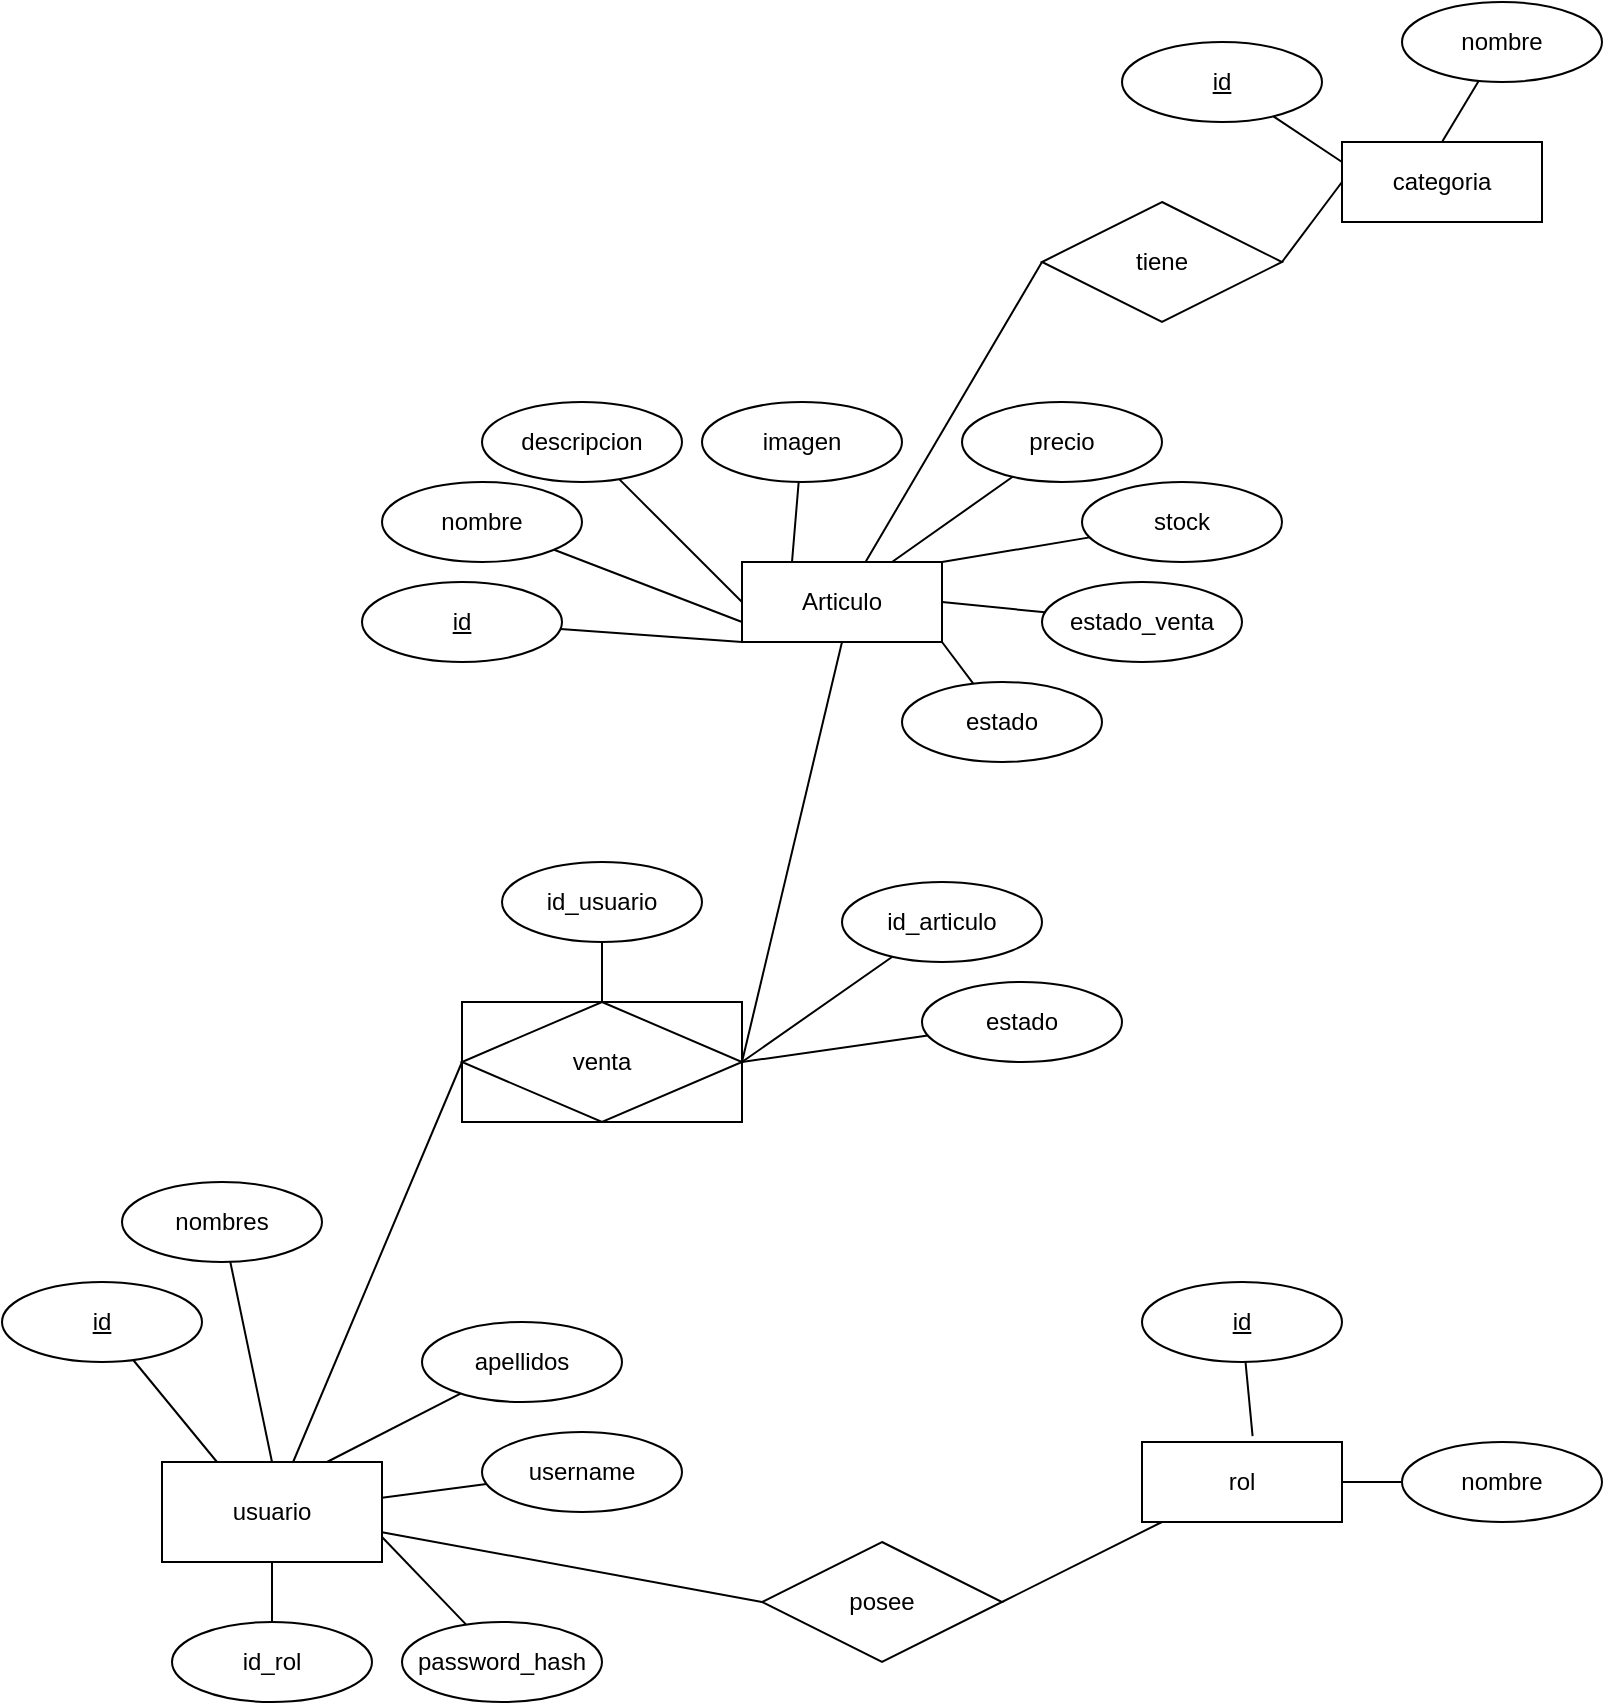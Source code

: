 <mxfile version="28.2.5">
  <diagram name="Página-1" id="REOiUdm5XFXL_En-Y-5q">
    <mxGraphModel dx="1303" dy="1828" grid="1" gridSize="10" guides="1" tooltips="1" connect="1" arrows="1" fold="1" page="1" pageScale="1" pageWidth="827" pageHeight="1169" math="0" shadow="0">
      <root>
        <mxCell id="0" />
        <mxCell id="1" parent="0" />
        <mxCell id="M4i_PQPBNleZF_oMm4ha-22" style="rounded=0;orthogonalLoop=1;jettySize=auto;html=1;entryX=0;entryY=0.5;entryDx=0;entryDy=0;endArrow=none;endFill=0;" parent="1" source="M4i_PQPBNleZF_oMm4ha-1" target="M4i_PQPBNleZF_oMm4ha-21" edge="1">
          <mxGeometry relative="1" as="geometry" />
        </mxCell>
        <mxCell id="M4i_PQPBNleZF_oMm4ha-1" value="Articulo" style="whiteSpace=wrap;html=1;align=center;" parent="1" vertex="1">
          <mxGeometry x="370" y="110" width="100" height="40" as="geometry" />
        </mxCell>
        <mxCell id="M4i_PQPBNleZF_oMm4ha-6" style="rounded=0;orthogonalLoop=1;jettySize=auto;html=1;entryX=0;entryY=1;entryDx=0;entryDy=0;endArrow=none;endFill=0;" parent="1" source="M4i_PQPBNleZF_oMm4ha-2" target="M4i_PQPBNleZF_oMm4ha-1" edge="1">
          <mxGeometry relative="1" as="geometry" />
        </mxCell>
        <mxCell id="M4i_PQPBNleZF_oMm4ha-2" value="id" style="ellipse;whiteSpace=wrap;html=1;align=center;fontStyle=4;" parent="1" vertex="1">
          <mxGeometry x="180" y="120" width="100" height="40" as="geometry" />
        </mxCell>
        <mxCell id="M4i_PQPBNleZF_oMm4ha-9" value="" style="rounded=0;orthogonalLoop=1;jettySize=auto;html=1;endArrow=none;endFill=0;entryX=0;entryY=0.75;entryDx=0;entryDy=0;" parent="1" source="M4i_PQPBNleZF_oMm4ha-8" target="M4i_PQPBNleZF_oMm4ha-1" edge="1">
          <mxGeometry relative="1" as="geometry" />
        </mxCell>
        <mxCell id="M4i_PQPBNleZF_oMm4ha-8" value="nombre" style="ellipse;whiteSpace=wrap;html=1;align=center;" parent="1" vertex="1">
          <mxGeometry x="190" y="70" width="100" height="40" as="geometry" />
        </mxCell>
        <mxCell id="M4i_PQPBNleZF_oMm4ha-11" style="rounded=0;orthogonalLoop=1;jettySize=auto;html=1;entryX=0;entryY=0.5;entryDx=0;entryDy=0;endArrow=none;endFill=0;" parent="1" source="M4i_PQPBNleZF_oMm4ha-10" target="M4i_PQPBNleZF_oMm4ha-1" edge="1">
          <mxGeometry relative="1" as="geometry" />
        </mxCell>
        <mxCell id="M4i_PQPBNleZF_oMm4ha-10" value="descripcion" style="ellipse;whiteSpace=wrap;html=1;align=center;" parent="1" vertex="1">
          <mxGeometry x="240" y="30" width="100" height="40" as="geometry" />
        </mxCell>
        <mxCell id="M4i_PQPBNleZF_oMm4ha-13" style="rounded=0;orthogonalLoop=1;jettySize=auto;html=1;entryX=0.25;entryY=0;entryDx=0;entryDy=0;endArrow=none;endFill=0;" parent="1" source="M4i_PQPBNleZF_oMm4ha-12" target="M4i_PQPBNleZF_oMm4ha-1" edge="1">
          <mxGeometry relative="1" as="geometry" />
        </mxCell>
        <mxCell id="M4i_PQPBNleZF_oMm4ha-12" value="imagen" style="ellipse;whiteSpace=wrap;html=1;align=center;" parent="1" vertex="1">
          <mxGeometry x="350" y="30" width="100" height="40" as="geometry" />
        </mxCell>
        <mxCell id="M4i_PQPBNleZF_oMm4ha-15" style="rounded=0;orthogonalLoop=1;jettySize=auto;html=1;entryX=0.75;entryY=0;entryDx=0;entryDy=0;endArrow=none;endFill=0;" parent="1" source="M4i_PQPBNleZF_oMm4ha-14" target="M4i_PQPBNleZF_oMm4ha-1" edge="1">
          <mxGeometry relative="1" as="geometry" />
        </mxCell>
        <mxCell id="M4i_PQPBNleZF_oMm4ha-14" value="precio" style="ellipse;whiteSpace=wrap;html=1;align=center;" parent="1" vertex="1">
          <mxGeometry x="480" y="30" width="100" height="40" as="geometry" />
        </mxCell>
        <mxCell id="M4i_PQPBNleZF_oMm4ha-18" style="rounded=0;orthogonalLoop=1;jettySize=auto;html=1;entryX=1;entryY=0;entryDx=0;entryDy=0;endArrow=none;endFill=0;" parent="1" source="M4i_PQPBNleZF_oMm4ha-17" target="M4i_PQPBNleZF_oMm4ha-1" edge="1">
          <mxGeometry relative="1" as="geometry" />
        </mxCell>
        <mxCell id="M4i_PQPBNleZF_oMm4ha-17" value="stock" style="ellipse;whiteSpace=wrap;html=1;align=center;" parent="1" vertex="1">
          <mxGeometry x="540" y="70" width="100" height="40" as="geometry" />
        </mxCell>
        <mxCell id="M4i_PQPBNleZF_oMm4ha-20" style="rounded=0;orthogonalLoop=1;jettySize=auto;html=1;entryX=1;entryY=0.5;entryDx=0;entryDy=0;endArrow=none;endFill=0;" parent="1" source="M4i_PQPBNleZF_oMm4ha-19" target="M4i_PQPBNleZF_oMm4ha-1" edge="1">
          <mxGeometry relative="1" as="geometry" />
        </mxCell>
        <mxCell id="M4i_PQPBNleZF_oMm4ha-19" value="estado_venta" style="ellipse;whiteSpace=wrap;html=1;align=center;" parent="1" vertex="1">
          <mxGeometry x="520" y="120" width="100" height="40" as="geometry" />
        </mxCell>
        <mxCell id="M4i_PQPBNleZF_oMm4ha-24" style="rounded=0;orthogonalLoop=1;jettySize=auto;html=1;entryX=0;entryY=0.5;entryDx=0;entryDy=0;endArrow=none;endFill=0;exitX=1;exitY=0.5;exitDx=0;exitDy=0;" parent="1" source="M4i_PQPBNleZF_oMm4ha-21" target="M4i_PQPBNleZF_oMm4ha-23" edge="1">
          <mxGeometry relative="1" as="geometry" />
        </mxCell>
        <mxCell id="M4i_PQPBNleZF_oMm4ha-21" value="tiene" style="shape=rhombus;perimeter=rhombusPerimeter;whiteSpace=wrap;html=1;align=center;" parent="1" vertex="1">
          <mxGeometry x="520" y="-70" width="120" height="60" as="geometry" />
        </mxCell>
        <mxCell id="M4i_PQPBNleZF_oMm4ha-23" value="categoria" style="whiteSpace=wrap;html=1;align=center;" parent="1" vertex="1">
          <mxGeometry x="670" y="-100" width="100" height="40" as="geometry" />
        </mxCell>
        <mxCell id="M4i_PQPBNleZF_oMm4ha-26" style="rounded=0;orthogonalLoop=1;jettySize=auto;html=1;entryX=0;entryY=0.25;entryDx=0;entryDy=0;endArrow=none;endFill=0;" parent="1" source="M4i_PQPBNleZF_oMm4ha-25" target="M4i_PQPBNleZF_oMm4ha-23" edge="1">
          <mxGeometry relative="1" as="geometry" />
        </mxCell>
        <mxCell id="M4i_PQPBNleZF_oMm4ha-25" value="id" style="ellipse;whiteSpace=wrap;html=1;align=center;fontStyle=4;" parent="1" vertex="1">
          <mxGeometry x="560" y="-150" width="100" height="40" as="geometry" />
        </mxCell>
        <mxCell id="M4i_PQPBNleZF_oMm4ha-28" style="rounded=0;orthogonalLoop=1;jettySize=auto;html=1;entryX=0.5;entryY=0;entryDx=0;entryDy=0;endArrow=none;endFill=0;" parent="1" source="M4i_PQPBNleZF_oMm4ha-27" target="M4i_PQPBNleZF_oMm4ha-23" edge="1">
          <mxGeometry relative="1" as="geometry" />
        </mxCell>
        <mxCell id="M4i_PQPBNleZF_oMm4ha-27" value="nombre" style="ellipse;whiteSpace=wrap;html=1;align=center;" parent="1" vertex="1">
          <mxGeometry x="700" y="-170" width="100" height="40" as="geometry" />
        </mxCell>
        <mxCell id="M4i_PQPBNleZF_oMm4ha-30" style="rounded=0;orthogonalLoop=1;jettySize=auto;html=1;entryX=1;entryY=1;entryDx=0;entryDy=0;endArrow=none;endFill=0;" parent="1" source="M4i_PQPBNleZF_oMm4ha-29" target="M4i_PQPBNleZF_oMm4ha-1" edge="1">
          <mxGeometry relative="1" as="geometry" />
        </mxCell>
        <mxCell id="M4i_PQPBNleZF_oMm4ha-29" value="estado" style="ellipse;whiteSpace=wrap;html=1;align=center;" parent="1" vertex="1">
          <mxGeometry x="450" y="170" width="100" height="40" as="geometry" />
        </mxCell>
        <mxCell id="ekRVHDl_kIq3HOinVcVq-18" style="rounded=0;orthogonalLoop=1;jettySize=auto;html=1;entryX=0;entryY=0.5;entryDx=0;entryDy=0;endArrow=none;endFill=0;" edge="1" parent="1" source="ekRVHDl_kIq3HOinVcVq-1" target="ekRVHDl_kIq3HOinVcVq-16">
          <mxGeometry relative="1" as="geometry" />
        </mxCell>
        <mxCell id="ekRVHDl_kIq3HOinVcVq-27" style="rounded=0;orthogonalLoop=1;jettySize=auto;html=1;entryX=0;entryY=0.5;entryDx=0;entryDy=0;endArrow=none;endFill=0;" edge="1" parent="1" source="ekRVHDl_kIq3HOinVcVq-1" target="ekRVHDl_kIq3HOinVcVq-26">
          <mxGeometry relative="1" as="geometry" />
        </mxCell>
        <mxCell id="ekRVHDl_kIq3HOinVcVq-1" value="usuario" style="html=1;whiteSpace=wrap;" vertex="1" parent="1">
          <mxGeometry x="80" y="560" width="110" height="50" as="geometry" />
        </mxCell>
        <mxCell id="ekRVHDl_kIq3HOinVcVq-4" style="rounded=0;orthogonalLoop=1;jettySize=auto;html=1;entryX=0.25;entryY=0;entryDx=0;entryDy=0;endArrow=none;endFill=0;" edge="1" parent="1" source="ekRVHDl_kIq3HOinVcVq-3" target="ekRVHDl_kIq3HOinVcVq-1">
          <mxGeometry relative="1" as="geometry" />
        </mxCell>
        <mxCell id="ekRVHDl_kIq3HOinVcVq-3" value="id" style="ellipse;whiteSpace=wrap;html=1;align=center;fontStyle=4;" vertex="1" parent="1">
          <mxGeometry y="470" width="100" height="40" as="geometry" />
        </mxCell>
        <mxCell id="ekRVHDl_kIq3HOinVcVq-7" style="rounded=0;orthogonalLoop=1;jettySize=auto;html=1;entryX=0.5;entryY=0;entryDx=0;entryDy=0;endArrow=none;endFill=0;" edge="1" parent="1" source="ekRVHDl_kIq3HOinVcVq-6" target="ekRVHDl_kIq3HOinVcVq-1">
          <mxGeometry relative="1" as="geometry" />
        </mxCell>
        <mxCell id="ekRVHDl_kIq3HOinVcVq-6" value="nombres" style="ellipse;whiteSpace=wrap;html=1;align=center;" vertex="1" parent="1">
          <mxGeometry x="60" y="420" width="100" height="40" as="geometry" />
        </mxCell>
        <mxCell id="ekRVHDl_kIq3HOinVcVq-9" style="rounded=0;orthogonalLoop=1;jettySize=auto;html=1;entryX=0.75;entryY=0;entryDx=0;entryDy=0;endArrow=none;endFill=0;" edge="1" parent="1" source="ekRVHDl_kIq3HOinVcVq-8" target="ekRVHDl_kIq3HOinVcVq-1">
          <mxGeometry relative="1" as="geometry" />
        </mxCell>
        <mxCell id="ekRVHDl_kIq3HOinVcVq-8" value="apellidos" style="ellipse;whiteSpace=wrap;html=1;align=center;" vertex="1" parent="1">
          <mxGeometry x="210" y="490" width="100" height="40" as="geometry" />
        </mxCell>
        <mxCell id="ekRVHDl_kIq3HOinVcVq-11" value="" style="rounded=0;orthogonalLoop=1;jettySize=auto;html=1;endArrow=none;endFill=0;" edge="1" parent="1" source="ekRVHDl_kIq3HOinVcVq-10" target="ekRVHDl_kIq3HOinVcVq-1">
          <mxGeometry relative="1" as="geometry" />
        </mxCell>
        <mxCell id="ekRVHDl_kIq3HOinVcVq-10" value="username" style="ellipse;whiteSpace=wrap;html=1;align=center;" vertex="1" parent="1">
          <mxGeometry x="240" y="545" width="100" height="40" as="geometry" />
        </mxCell>
        <mxCell id="ekRVHDl_kIq3HOinVcVq-13" style="rounded=0;orthogonalLoop=1;jettySize=auto;html=1;entryX=1;entryY=0.75;entryDx=0;entryDy=0;endArrow=none;endFill=0;" edge="1" parent="1" source="ekRVHDl_kIq3HOinVcVq-12" target="ekRVHDl_kIq3HOinVcVq-1">
          <mxGeometry relative="1" as="geometry" />
        </mxCell>
        <mxCell id="ekRVHDl_kIq3HOinVcVq-12" value="password_hash" style="ellipse;whiteSpace=wrap;html=1;align=center;" vertex="1" parent="1">
          <mxGeometry x="200" y="640" width="100" height="40" as="geometry" />
        </mxCell>
        <mxCell id="ekRVHDl_kIq3HOinVcVq-15" style="rounded=0;orthogonalLoop=1;jettySize=auto;html=1;entryX=0.5;entryY=1;entryDx=0;entryDy=0;endArrow=none;endFill=0;" edge="1" parent="1" source="ekRVHDl_kIq3HOinVcVq-14" target="ekRVHDl_kIq3HOinVcVq-1">
          <mxGeometry relative="1" as="geometry" />
        </mxCell>
        <mxCell id="ekRVHDl_kIq3HOinVcVq-14" value="id_rol" style="ellipse;whiteSpace=wrap;html=1;align=center;" vertex="1" parent="1">
          <mxGeometry x="85" y="640" width="100" height="40" as="geometry" />
        </mxCell>
        <mxCell id="ekRVHDl_kIq3HOinVcVq-20" style="rounded=0;orthogonalLoop=1;jettySize=auto;html=1;exitX=1;exitY=0.5;exitDx=0;exitDy=0;endArrow=none;endFill=0;" edge="1" parent="1" source="ekRVHDl_kIq3HOinVcVq-16" target="ekRVHDl_kIq3HOinVcVq-19">
          <mxGeometry relative="1" as="geometry" />
        </mxCell>
        <mxCell id="ekRVHDl_kIq3HOinVcVq-16" value="posee" style="shape=rhombus;perimeter=rhombusPerimeter;whiteSpace=wrap;html=1;align=center;" vertex="1" parent="1">
          <mxGeometry x="380" y="600" width="120" height="60" as="geometry" />
        </mxCell>
        <mxCell id="ekRVHDl_kIq3HOinVcVq-23" style="rounded=0;orthogonalLoop=1;jettySize=auto;html=1;endArrow=none;endFill=0;" edge="1" parent="1" source="ekRVHDl_kIq3HOinVcVq-19" target="ekRVHDl_kIq3HOinVcVq-22">
          <mxGeometry relative="1" as="geometry" />
        </mxCell>
        <mxCell id="ekRVHDl_kIq3HOinVcVq-19" value="rol" style="whiteSpace=wrap;html=1;align=center;" vertex="1" parent="1">
          <mxGeometry x="570" y="550" width="100" height="40" as="geometry" />
        </mxCell>
        <mxCell id="ekRVHDl_kIq3HOinVcVq-21" value="id" style="ellipse;whiteSpace=wrap;html=1;align=center;fontStyle=4;" vertex="1" parent="1">
          <mxGeometry x="570" y="470" width="100" height="40" as="geometry" />
        </mxCell>
        <mxCell id="ekRVHDl_kIq3HOinVcVq-22" value="nombre" style="ellipse;whiteSpace=wrap;html=1;align=center;" vertex="1" parent="1">
          <mxGeometry x="700" y="550" width="100" height="40" as="geometry" />
        </mxCell>
        <mxCell id="ekRVHDl_kIq3HOinVcVq-25" style="rounded=0;orthogonalLoop=1;jettySize=auto;html=1;entryX=0.553;entryY=-0.074;entryDx=0;entryDy=0;entryPerimeter=0;endArrow=none;endFill=0;" edge="1" parent="1" source="ekRVHDl_kIq3HOinVcVq-21" target="ekRVHDl_kIq3HOinVcVq-19">
          <mxGeometry relative="1" as="geometry" />
        </mxCell>
        <mxCell id="ekRVHDl_kIq3HOinVcVq-28" style="rounded=0;orthogonalLoop=1;jettySize=auto;html=1;entryX=0.5;entryY=1;entryDx=0;entryDy=0;exitX=1;exitY=0.5;exitDx=0;exitDy=0;endArrow=none;endFill=0;" edge="1" parent="1" source="ekRVHDl_kIq3HOinVcVq-26" target="M4i_PQPBNleZF_oMm4ha-1">
          <mxGeometry relative="1" as="geometry" />
        </mxCell>
        <mxCell id="ekRVHDl_kIq3HOinVcVq-26" value="venta" style="shape=associativeEntity;whiteSpace=wrap;html=1;align=center;" vertex="1" parent="1">
          <mxGeometry x="230" y="330" width="140" height="60" as="geometry" />
        </mxCell>
        <mxCell id="ekRVHDl_kIq3HOinVcVq-31" style="rounded=0;orthogonalLoop=1;jettySize=auto;html=1;entryX=0.5;entryY=0;entryDx=0;entryDy=0;endArrow=none;endFill=0;" edge="1" parent="1" source="ekRVHDl_kIq3HOinVcVq-29" target="ekRVHDl_kIq3HOinVcVq-26">
          <mxGeometry relative="1" as="geometry" />
        </mxCell>
        <mxCell id="ekRVHDl_kIq3HOinVcVq-29" value="id_usuario" style="ellipse;whiteSpace=wrap;html=1;align=center;" vertex="1" parent="1">
          <mxGeometry x="250" y="260" width="100" height="40" as="geometry" />
        </mxCell>
        <mxCell id="ekRVHDl_kIq3HOinVcVq-32" value="" style="rounded=0;orthogonalLoop=1;jettySize=auto;html=1;endArrow=none;endFill=0;entryX=1;entryY=0.5;entryDx=0;entryDy=0;" edge="1" parent="1" source="ekRVHDl_kIq3HOinVcVq-30" target="ekRVHDl_kIq3HOinVcVq-26">
          <mxGeometry relative="1" as="geometry" />
        </mxCell>
        <mxCell id="ekRVHDl_kIq3HOinVcVq-30" value="id_articulo" style="ellipse;whiteSpace=wrap;html=1;align=center;" vertex="1" parent="1">
          <mxGeometry x="420" y="270" width="100" height="40" as="geometry" />
        </mxCell>
        <mxCell id="ekRVHDl_kIq3HOinVcVq-34" style="rounded=0;orthogonalLoop=1;jettySize=auto;html=1;entryX=1;entryY=0.5;entryDx=0;entryDy=0;endArrow=none;endFill=0;" edge="1" parent="1" source="ekRVHDl_kIq3HOinVcVq-33" target="ekRVHDl_kIq3HOinVcVq-26">
          <mxGeometry relative="1" as="geometry" />
        </mxCell>
        <mxCell id="ekRVHDl_kIq3HOinVcVq-33" value="estado" style="ellipse;whiteSpace=wrap;html=1;align=center;" vertex="1" parent="1">
          <mxGeometry x="460" y="320" width="100" height="40" as="geometry" />
        </mxCell>
      </root>
    </mxGraphModel>
  </diagram>
</mxfile>
